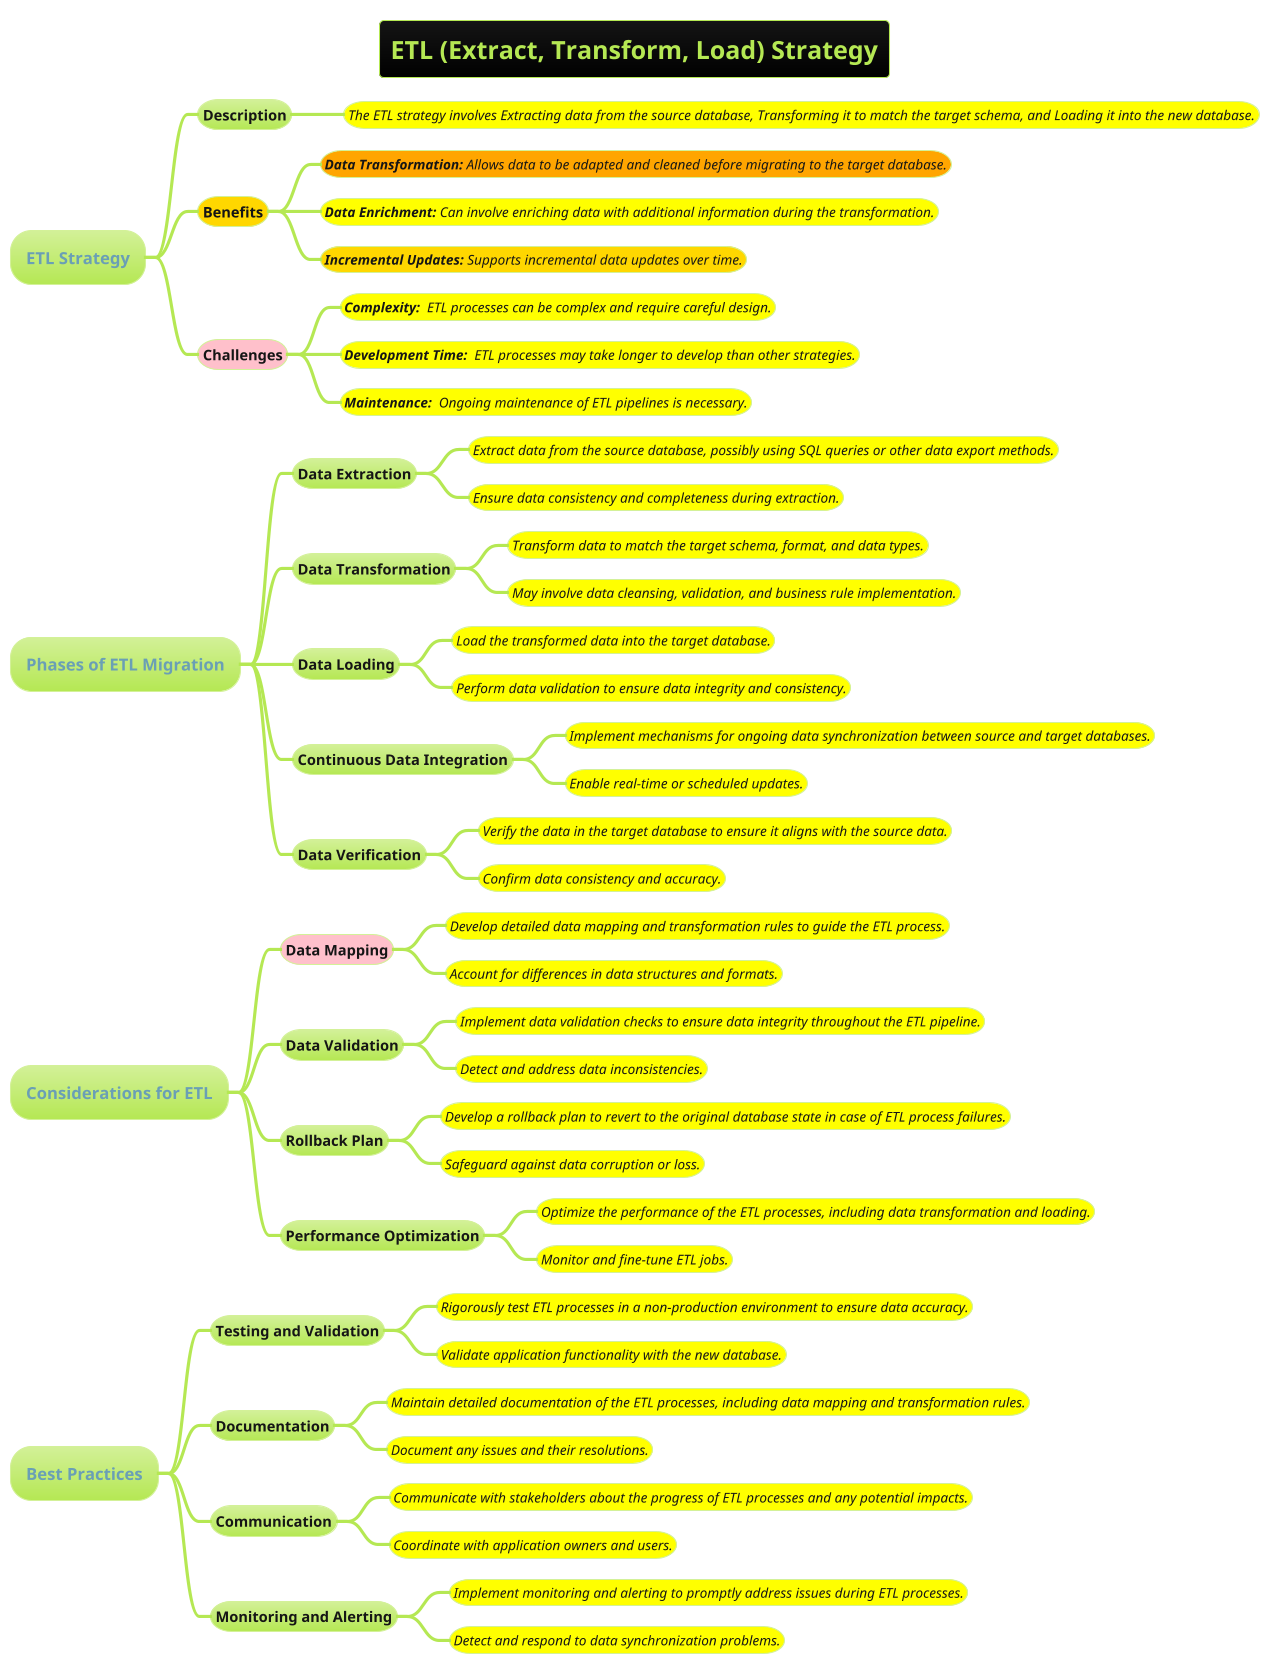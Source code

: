 @startmindmap
title =ETL (Extract, Transform, Load) Strategy
!theme hacker

* ETL Strategy
** Description
***[#yellow] ====<size:13>The ETL strategy involves Extracting data from the source database, Transforming it to match the target schema, and Loading it into the new database.

**[#gold] Benefits
***[#orange] ====<size:13>**Data Transformation:** Allows data to be adapted and cleaned before migrating to the target database.
***[#yellow] ====<size:13>**Data Enrichment:** Can involve enriching data with additional information during the transformation.
***[#gold] ====<size:13>**Incremental Updates:** Supports incremental data updates over time.

**[#pink] Challenges
***[#yellow] ====<size:13>**Complexity: ** ETL processes can be complex and require careful design.
***[#yellow] ====<size:13>**Development Time:**  ETL processes may take longer to develop than other strategies.
***[#yellow] ====<size:13>**Maintenance: ** Ongoing maintenance of ETL pipelines is necessary.

* Phases of ETL Migration
** Data Extraction
***[#yellow] ====<size:13>Extract data from the source database, possibly using SQL queries or other data export methods.
***[#yellow] ====<size:13>Ensure data consistency and completeness during extraction.

** Data Transformation
***[#yellow] ====<size:13>Transform data to match the target schema, format, and data types.
***[#yellow] ====<size:13>May involve data cleansing, validation, and business rule implementation.

** Data Loading
***[#yellow] ====<size:13>Load the transformed data into the target database.
***[#yellow] ====<size:13>Perform data validation to ensure data integrity and consistency.

** Continuous Data Integration
***[#yellow] ====<size:13>Implement mechanisms for ongoing data synchronization between source and target databases.
***[#yellow] ====<size:13>Enable real-time or scheduled updates.

** Data Verification
***[#yellow] ====<size:13>Verify the data in the target database to ensure it aligns with the source data.
***[#yellow] ====<size:13>Confirm data consistency and accuracy.

* Considerations for ETL
**[#pink] Data Mapping
***[#yellow] ====<size:13>Develop detailed data mapping and transformation rules to guide the ETL process.
***[#yellow] ====<size:13>Account for differences in data structures and formats.

** Data Validation
***[#yellow] ====<size:13>Implement data validation checks to ensure data integrity throughout the ETL pipeline.
***[#yellow] ====<size:13>Detect and address data inconsistencies.

** Rollback Plan
***[#yellow] ====<size:13>Develop a rollback plan to revert to the original database state in case of ETL process failures.
***[#yellow] ====<size:13>Safeguard against data corruption or loss.

** Performance Optimization
***[#yellow] ====<size:13>Optimize the performance of the ETL processes, including data transformation and loading.
***[#yellow] ====<size:13>Monitor and fine-tune ETL jobs.

* Best Practices
** Testing and Validation
***[#yellow] ====<size:13>Rigorously test ETL processes in a non-production environment to ensure data accuracy.
***[#yellow] ====<size:13>Validate application functionality with the new database.

** Documentation
***[#yellow] ====<size:13>Maintain detailed documentation of the ETL processes, including data mapping and transformation rules.
***[#yellow] ====<size:13>Document any issues and their resolutions.

** Communication
***[#yellow] ====<size:13>Communicate with stakeholders about the progress of ETL processes and any potential impacts.
***[#yellow] ====<size:13>Coordinate with application owners and users.

** Monitoring and Alerting
***[#yellow] ====<size:13>Implement monitoring and alerting to promptly address issues during ETL processes.
***[#yellow] ====<size:13>Detect and respond to data synchronization problems.

@endmindmap
